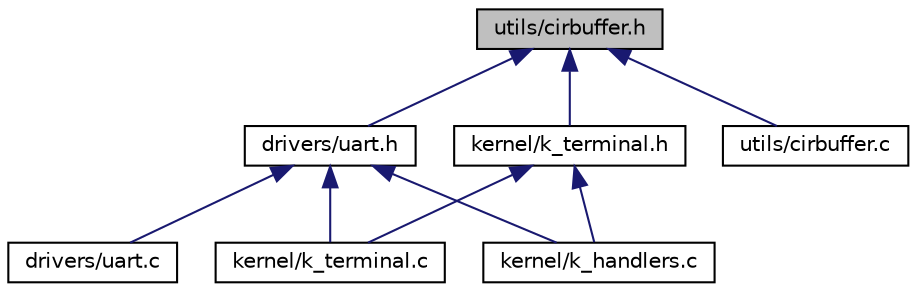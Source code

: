 digraph "utils/cirbuffer.h"
{
 // LATEX_PDF_SIZE
  edge [fontname="Helvetica",fontsize="10",labelfontname="Helvetica",labelfontsize="10"];
  node [fontname="Helvetica",fontsize="10",shape=record];
  Node1 [label="utils/cirbuffer.h",height=0.2,width=0.4,color="black", fillcolor="grey75", style="filled", fontcolor="black",tooltip="Header file with definitions, macros and function prototypes used to operate a circular buffer."];
  Node1 -> Node2 [dir="back",color="midnightblue",fontsize="10",style="solid",fontname="Helvetica"];
  Node2 [label="drivers/uart.h",height=0.2,width=0.4,color="black", fillcolor="white", style="filled",URL="$uart_8h.html",tooltip="Contains all the definitions, structures and function prototypes required to operate the UART0 driver..."];
  Node2 -> Node3 [dir="back",color="midnightblue",fontsize="10",style="solid",fontname="Helvetica"];
  Node3 [label="drivers/uart.c",height=0.2,width=0.4,color="black", fillcolor="white", style="filled",URL="$uart_8c.html",tooltip="Contains functionality to operate the UART0 driver for the tiva board."];
  Node2 -> Node4 [dir="back",color="midnightblue",fontsize="10",style="solid",fontname="Helvetica"];
  Node4 [label="kernel/k_handlers.c",height=0.2,width=0.4,color="black", fillcolor="white", style="filled",URL="$k__handlers_8c.html",tooltip="Contains all functions pertaining towards the kernel's trap handlers and initializer functions."];
  Node2 -> Node5 [dir="back",color="midnightblue",fontsize="10",style="solid",fontname="Helvetica"];
  Node5 [label="kernel/k_terminal.c",height=0.2,width=0.4,color="black", fillcolor="white", style="filled",URL="$k__terminal_8c.html",tooltip="Contains the terminal process and all its supporting functionality."];
  Node1 -> Node6 [dir="back",color="midnightblue",fontsize="10",style="solid",fontname="Helvetica"];
  Node6 [label="kernel/k_terminal.h",height=0.2,width=0.4,color="black", fillcolor="white", style="filled",URL="$k__terminal_8h.html",tooltip=" "];
  Node6 -> Node4 [dir="back",color="midnightblue",fontsize="10",style="solid",fontname="Helvetica"];
  Node6 -> Node5 [dir="back",color="midnightblue",fontsize="10",style="solid",fontname="Helvetica"];
  Node1 -> Node7 [dir="back",color="midnightblue",fontsize="10",style="solid",fontname="Helvetica"];
  Node7 [label="utils/cirbuffer.c",height=0.2,width=0.4,color="black", fillcolor="white", style="filled",URL="$cirbuffer_8c.html",tooltip="C file all function definitions regarding circular buffer operation."];
}
